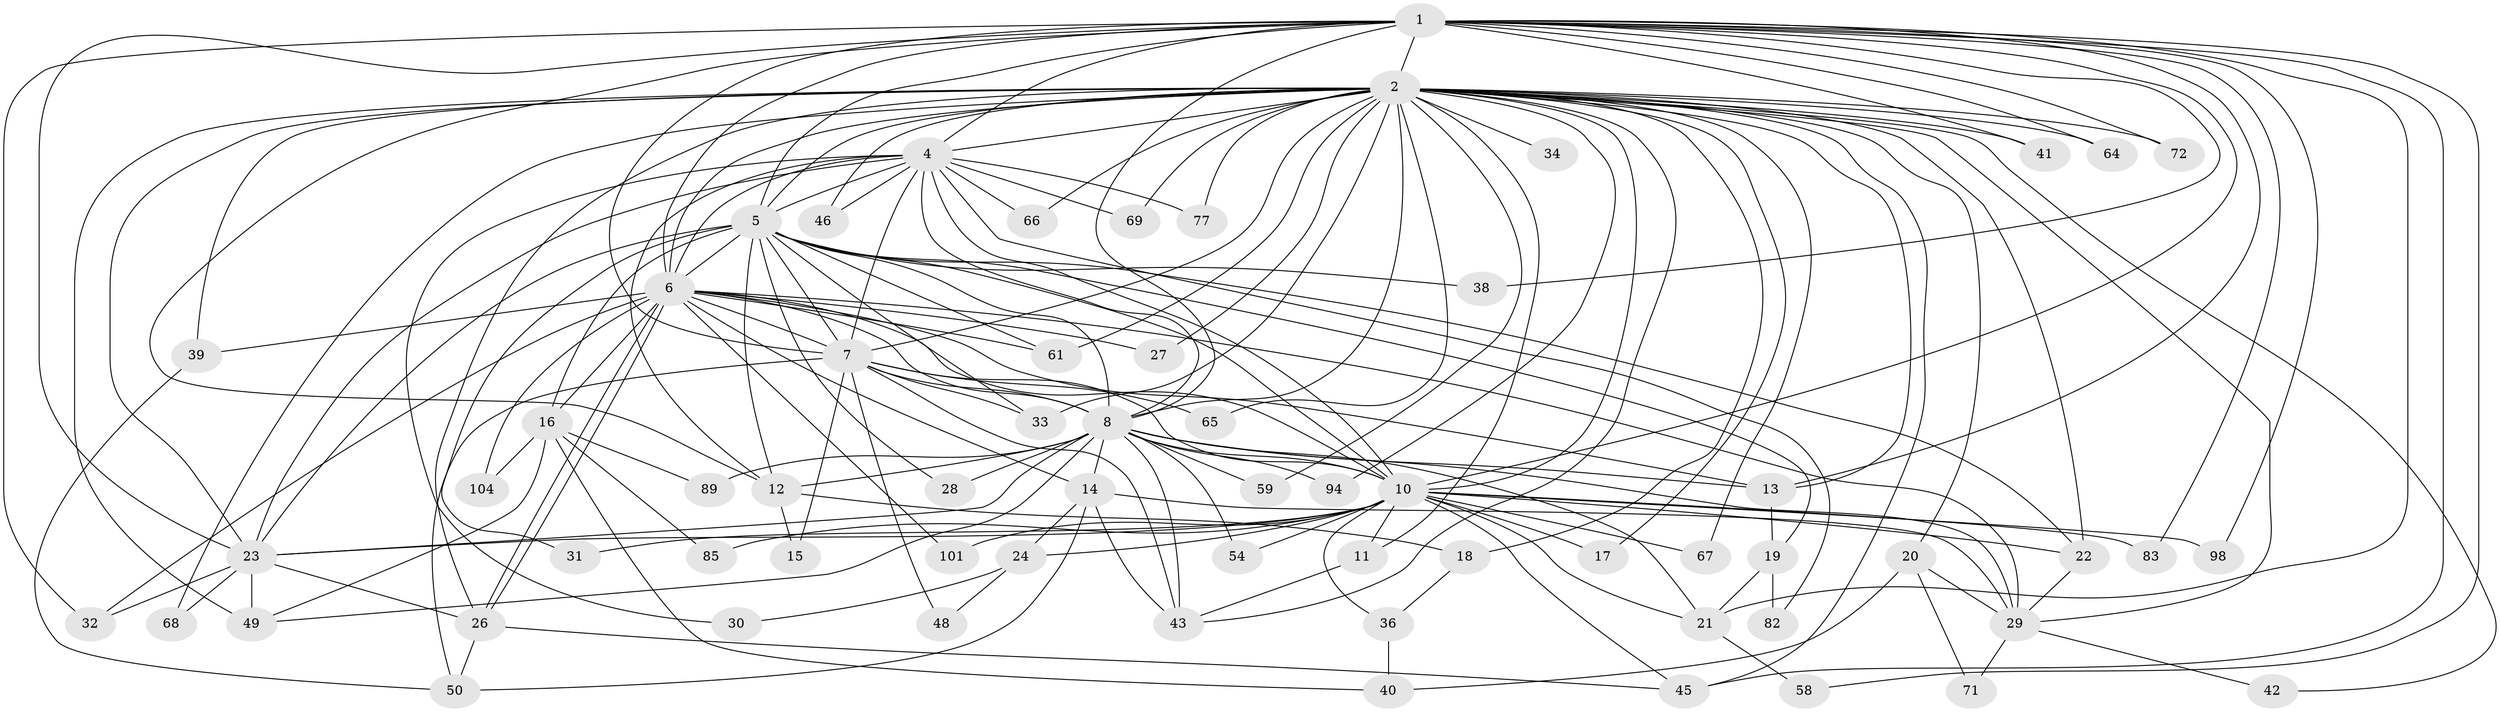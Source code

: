 // original degree distribution, {22: 0.009345794392523364, 18: 0.009345794392523364, 24: 0.009345794392523364, 17: 0.018691588785046728, 20: 0.009345794392523364, 23: 0.018691588785046728, 21: 0.009345794392523364, 27: 0.009345794392523364, 3: 0.14018691588785046, 6: 0.028037383177570093, 5: 0.028037383177570093, 2: 0.5981308411214953, 7: 0.009345794392523364, 4: 0.08411214953271028, 9: 0.009345794392523364, 8: 0.009345794392523364}
// Generated by graph-tools (version 1.1) at 2025/17/03/04/25 18:17:29]
// undirected, 64 vertices, 168 edges
graph export_dot {
graph [start="1"]
  node [color=gray90,style=filled];
  1;
  2 [super="+3"];
  4 [super="+25"];
  5;
  6;
  7;
  8 [super="+52"];
  10;
  11;
  12 [super="+60"];
  13 [super="+75+53"];
  14;
  15;
  16;
  17;
  18;
  19;
  20;
  21 [super="+76+99"];
  22 [super="+103+57"];
  23 [super="+79+70+63+35+74+37"];
  24;
  26 [super="+62"];
  27;
  28 [super="+47"];
  29 [super="+91+92+84"];
  30;
  31;
  32;
  33;
  34;
  36;
  38;
  39;
  40 [super="+102"];
  41;
  42;
  43 [super="+51+78"];
  45 [super="+96"];
  46;
  48;
  49 [super="+81"];
  50 [super="+55"];
  54;
  58;
  59;
  61 [super="+93"];
  64;
  65;
  66;
  67;
  68;
  69;
  71;
  72;
  77;
  82;
  83;
  85;
  89;
  94;
  98;
  101;
  104;
  1 -- 2 [weight=3];
  1 -- 4;
  1 -- 5;
  1 -- 6;
  1 -- 7;
  1 -- 8;
  1 -- 10;
  1 -- 12;
  1 -- 13;
  1 -- 23;
  1 -- 32;
  1 -- 38;
  1 -- 41;
  1 -- 45;
  1 -- 58;
  1 -- 64;
  1 -- 72;
  1 -- 83;
  1 -- 98;
  1 -- 21;
  2 -- 4 [weight=3];
  2 -- 5 [weight=3];
  2 -- 6 [weight=5];
  2 -- 7 [weight=4];
  2 -- 8 [weight=3];
  2 -- 10 [weight=5];
  2 -- 18;
  2 -- 27;
  2 -- 39;
  2 -- 59;
  2 -- 66;
  2 -- 67;
  2 -- 94;
  2 -- 29;
  2 -- 22;
  2 -- 64;
  2 -- 65;
  2 -- 68;
  2 -- 11;
  2 -- 69;
  2 -- 13;
  2 -- 72;
  2 -- 77;
  2 -- 17;
  2 -- 20 [weight=2];
  2 -- 23;
  2 -- 33;
  2 -- 34 [weight=2];
  2 -- 41;
  2 -- 42;
  2 -- 43;
  2 -- 45;
  2 -- 46;
  2 -- 49 [weight=2];
  2 -- 61;
  2 -- 26;
  4 -- 5;
  4 -- 6;
  4 -- 7 [weight=2];
  4 -- 8;
  4 -- 10;
  4 -- 30;
  4 -- 66;
  4 -- 69;
  4 -- 77;
  4 -- 82;
  4 -- 12;
  4 -- 46;
  4 -- 23;
  5 -- 6;
  5 -- 7;
  5 -- 8;
  5 -- 10;
  5 -- 12;
  5 -- 16;
  5 -- 19;
  5 -- 22;
  5 -- 28 [weight=2];
  5 -- 31;
  5 -- 33;
  5 -- 38;
  5 -- 61;
  5 -- 23;
  6 -- 7;
  6 -- 8;
  6 -- 10;
  6 -- 13;
  6 -- 14;
  6 -- 16;
  6 -- 26;
  6 -- 26;
  6 -- 27;
  6 -- 29;
  6 -- 32;
  6 -- 39;
  6 -- 101;
  6 -- 104;
  6 -- 61;
  7 -- 8;
  7 -- 10;
  7 -- 15;
  7 -- 33;
  7 -- 48;
  7 -- 65;
  7 -- 43;
  7 -- 50;
  8 -- 10 [weight=2];
  8 -- 14;
  8 -- 21;
  8 -- 23;
  8 -- 28;
  8 -- 29;
  8 -- 43;
  8 -- 49;
  8 -- 54;
  8 -- 59;
  8 -- 89;
  8 -- 94;
  8 -- 12;
  8 -- 13;
  10 -- 11;
  10 -- 17;
  10 -- 21;
  10 -- 22;
  10 -- 24;
  10 -- 31;
  10 -- 36;
  10 -- 54;
  10 -- 67;
  10 -- 83;
  10 -- 85;
  10 -- 98;
  10 -- 101;
  10 -- 23;
  10 -- 45;
  11 -- 43;
  12 -- 15;
  12 -- 18;
  13 -- 19;
  14 -- 24;
  14 -- 50;
  14 -- 43;
  14 -- 29;
  16 -- 85;
  16 -- 89;
  16 -- 104;
  16 -- 40;
  16 -- 49;
  18 -- 36;
  19 -- 82;
  19 -- 21;
  20 -- 40;
  20 -- 71;
  20 -- 29;
  21 -- 58;
  22 -- 29;
  23 -- 68;
  23 -- 32;
  23 -- 49;
  23 -- 26;
  24 -- 30;
  24 -- 48;
  26 -- 50;
  26 -- 45;
  29 -- 42;
  29 -- 71;
  36 -- 40;
  39 -- 50;
}
